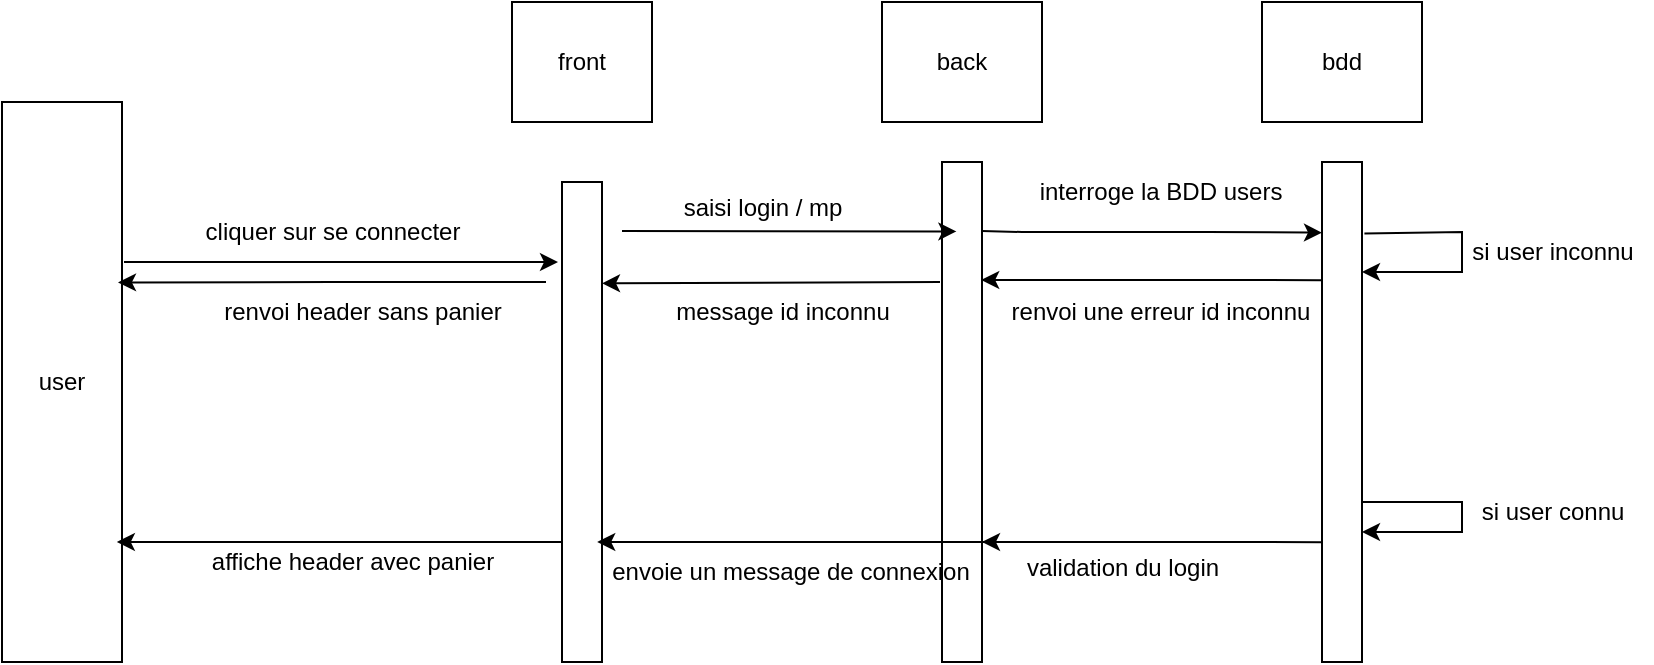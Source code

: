<mxfile version="24.7.12">
  <diagram name="Page-1" id="rXCuF8FtUP5aOPSfzfbm">
    <mxGraphModel dx="1290" dy="522" grid="1" gridSize="10" guides="1" tooltips="1" connect="1" arrows="1" fold="1" page="1" pageScale="1" pageWidth="827" pageHeight="1169" math="0" shadow="0">
      <root>
        <mxCell id="0" />
        <mxCell id="1" parent="0" />
        <mxCell id="5uYS1BCheo57BX3cpmRm-2" value="user" style="rounded=0;whiteSpace=wrap;html=1;" parent="1" vertex="1">
          <mxGeometry x="20" y="240" width="60" height="280" as="geometry" />
        </mxCell>
        <mxCell id="5uYS1BCheo57BX3cpmRm-3" value="" style="rounded=0;whiteSpace=wrap;html=1;" parent="1" vertex="1">
          <mxGeometry x="300" y="280" width="20" height="240" as="geometry" />
        </mxCell>
        <mxCell id="5uYS1BCheo57BX3cpmRm-4" value="" style="rounded=0;whiteSpace=wrap;html=1;" parent="1" vertex="1">
          <mxGeometry x="490" y="270" width="20" height="250" as="geometry" />
        </mxCell>
        <mxCell id="5uYS1BCheo57BX3cpmRm-5" value="" style="rounded=0;whiteSpace=wrap;html=1;" parent="1" vertex="1">
          <mxGeometry x="680" y="270" width="20" height="250" as="geometry" />
        </mxCell>
        <mxCell id="5uYS1BCheo57BX3cpmRm-6" value="front" style="rounded=0;whiteSpace=wrap;html=1;" parent="1" vertex="1">
          <mxGeometry x="275" y="190" width="70" height="60" as="geometry" />
        </mxCell>
        <mxCell id="5uYS1BCheo57BX3cpmRm-7" value="back" style="rounded=0;whiteSpace=wrap;html=1;" parent="1" vertex="1">
          <mxGeometry x="460" y="190" width="80" height="60" as="geometry" />
        </mxCell>
        <mxCell id="5uYS1BCheo57BX3cpmRm-8" value="bdd" style="rounded=0;whiteSpace=wrap;html=1;" parent="1" vertex="1">
          <mxGeometry x="650" y="190" width="80" height="60" as="geometry" />
        </mxCell>
        <mxCell id="GCo2jeuxj3yod2GUhZTQ-15" value="" style="edgeStyle=none;orthogonalLoop=1;jettySize=auto;html=1;rounded=0;" edge="1" parent="1">
          <mxGeometry width="80" relative="1" as="geometry">
            <mxPoint x="81" y="320" as="sourcePoint" />
            <mxPoint x="298" y="320" as="targetPoint" />
            <Array as="points">
              <mxPoint x="170" y="320" />
              <mxPoint x="240" y="320" />
            </Array>
          </mxGeometry>
        </mxCell>
        <mxCell id="GCo2jeuxj3yod2GUhZTQ-18" value="" style="endArrow=classic;html=1;rounded=0;entryX=1.05;entryY=0.653;entryDx=0;entryDy=0;entryPerimeter=0;" edge="1" parent="1">
          <mxGeometry width="50" height="50" relative="1" as="geometry">
            <mxPoint x="292" y="330" as="sourcePoint" />
            <mxPoint x="78" y="330.2" as="targetPoint" />
            <Array as="points">
              <mxPoint x="185" y="330" />
            </Array>
          </mxGeometry>
        </mxCell>
        <mxCell id="GCo2jeuxj3yod2GUhZTQ-20" value="cliquer sur se connecter" style="text;html=1;align=center;verticalAlign=middle;resizable=0;points=[];autosize=1;strokeColor=none;fillColor=none;" vertex="1" parent="1">
          <mxGeometry x="110" y="290" width="150" height="30" as="geometry" />
        </mxCell>
        <mxCell id="GCo2jeuxj3yod2GUhZTQ-21" value="" style="endArrow=classic;html=1;rounded=0;entryX=0.957;entryY=0.651;entryDx=0;entryDy=0;entryPerimeter=0;exitX=0;exitY=0.668;exitDx=0;exitDy=0;exitPerimeter=0;" edge="1" parent="1">
          <mxGeometry width="50" height="50" relative="1" as="geometry">
            <mxPoint x="300" y="460.04" as="sourcePoint" />
            <mxPoint x="77.42" y="460.0" as="targetPoint" />
          </mxGeometry>
        </mxCell>
        <mxCell id="GCo2jeuxj3yod2GUhZTQ-22" value="renvoi header sans panier" style="text;html=1;align=center;verticalAlign=middle;resizable=0;points=[];autosize=1;strokeColor=none;fillColor=none;" vertex="1" parent="1">
          <mxGeometry x="120" y="330" width="160" height="30" as="geometry" />
        </mxCell>
        <mxCell id="GCo2jeuxj3yod2GUhZTQ-24" value="" style="endArrow=classic;html=1;rounded=0;entryX=-0.13;entryY=0.404;entryDx=0;entryDy=0;entryPerimeter=0;exitX=1;exitY=0.138;exitDx=0;exitDy=0;exitPerimeter=0;" edge="1" parent="1" source="5uYS1BCheo57BX3cpmRm-4">
          <mxGeometry width="50" height="50" relative="1" as="geometry">
            <mxPoint x="560" y="305" as="sourcePoint" />
            <mxPoint x="680.0" y="305.32" as="targetPoint" />
            <Array as="points">
              <mxPoint x="530" y="305" />
              <mxPoint x="622.6" y="305" />
            </Array>
          </mxGeometry>
        </mxCell>
        <mxCell id="GCo2jeuxj3yod2GUhZTQ-26" value="interroge la BDD users" style="text;html=1;align=center;verticalAlign=middle;resizable=0;points=[];autosize=1;strokeColor=none;fillColor=none;" vertex="1" parent="1">
          <mxGeometry x="529" y="270" width="140" height="30" as="geometry" />
        </mxCell>
        <mxCell id="GCo2jeuxj3yod2GUhZTQ-30" value="" style="endArrow=classic;html=1;rounded=0;exitX=-0.05;exitY=0.408;exitDx=0;exitDy=0;exitPerimeter=0;entryX=0.83;entryY=0.408;entryDx=0;entryDy=0;entryPerimeter=0;" edge="1" parent="1">
          <mxGeometry width="50" height="50" relative="1" as="geometry">
            <mxPoint x="520" y="460" as="sourcePoint" />
            <mxPoint x="317.6" y="460" as="targetPoint" />
          </mxGeometry>
        </mxCell>
        <mxCell id="GCo2jeuxj3yod2GUhZTQ-32" value="" style="endArrow=classic;html=1;rounded=0;entryX=1.23;entryY=0.726;entryDx=0;entryDy=0;entryPerimeter=0;" edge="1" parent="1">
          <mxGeometry width="50" height="50" relative="1" as="geometry">
            <mxPoint x="489" y="330" as="sourcePoint" />
            <mxPoint x="320.0" y="330.66" as="targetPoint" />
          </mxGeometry>
        </mxCell>
        <mxCell id="GCo2jeuxj3yod2GUhZTQ-38" value="" style="edgeStyle=none;orthogonalLoop=1;jettySize=auto;html=1;rounded=0;exitX=1.06;exitY=0.093;exitDx=0;exitDy=0;exitPerimeter=0;" edge="1" parent="1">
          <mxGeometry width="80" relative="1" as="geometry">
            <mxPoint x="701.2" y="305.69" as="sourcePoint" />
            <mxPoint x="700" y="325" as="targetPoint" />
            <Array as="points">
              <mxPoint x="750" y="305" />
              <mxPoint x="750" y="325" />
              <mxPoint x="730" y="325" />
              <mxPoint x="710" y="325" />
            </Array>
          </mxGeometry>
        </mxCell>
        <mxCell id="GCo2jeuxj3yod2GUhZTQ-39" value="si user inconnu" style="text;html=1;align=center;verticalAlign=middle;resizable=0;points=[];autosize=1;strokeColor=none;fillColor=none;" vertex="1" parent="1">
          <mxGeometry x="745" y="300" width="100" height="30" as="geometry" />
        </mxCell>
        <mxCell id="GCo2jeuxj3yod2GUhZTQ-40" value="renvoi une erreur id inconnu" style="text;html=1;align=center;verticalAlign=middle;resizable=0;points=[];autosize=1;strokeColor=none;fillColor=none;" vertex="1" parent="1">
          <mxGeometry x="514" y="330" width="170" height="30" as="geometry" />
        </mxCell>
        <mxCell id="GCo2jeuxj3yod2GUhZTQ-41" value="si user connu" style="text;html=1;align=center;verticalAlign=middle;resizable=0;points=[];autosize=1;strokeColor=none;fillColor=none;" vertex="1" parent="1">
          <mxGeometry x="750" y="430" width="90" height="30" as="geometry" />
        </mxCell>
        <mxCell id="GCo2jeuxj3yod2GUhZTQ-42" value="" style="edgeStyle=none;orthogonalLoop=1;jettySize=auto;html=1;rounded=0;entryX=1.02;entryY=0.202;entryDx=0;entryDy=0;entryPerimeter=0;" edge="1" parent="1">
          <mxGeometry width="80" relative="1" as="geometry">
            <mxPoint x="700" y="440" as="sourcePoint" />
            <mxPoint x="700" y="455" as="targetPoint" />
            <Array as="points">
              <mxPoint x="720" y="440" />
              <mxPoint x="750" y="440" />
              <mxPoint x="750" y="455" />
            </Array>
          </mxGeometry>
        </mxCell>
        <mxCell id="GCo2jeuxj3yod2GUhZTQ-43" value="envoie un message de connexion" style="text;html=1;align=center;verticalAlign=middle;resizable=0;points=[];autosize=1;strokeColor=none;fillColor=none;" vertex="1" parent="1">
          <mxGeometry x="314" y="460" width="200" height="30" as="geometry" />
        </mxCell>
        <mxCell id="GCo2jeuxj3yod2GUhZTQ-44" value="affiche header avec panier" style="text;html=1;align=center;verticalAlign=middle;resizable=0;points=[];autosize=1;strokeColor=none;fillColor=none;" vertex="1" parent="1">
          <mxGeometry x="115" y="455" width="160" height="30" as="geometry" />
        </mxCell>
        <mxCell id="GCo2jeuxj3yod2GUhZTQ-45" value="" style="endArrow=classic;html=1;rounded=0;exitX=0.02;exitY=0.179;exitDx=0;exitDy=0;exitPerimeter=0;" edge="1" parent="1">
          <mxGeometry width="50" height="50" relative="1" as="geometry">
            <mxPoint x="680.4" y="460.07" as="sourcePoint" />
            <mxPoint x="510" y="460" as="targetPoint" />
          </mxGeometry>
        </mxCell>
        <mxCell id="GCo2jeuxj3yod2GUhZTQ-46" value="" style="endArrow=classic;html=1;rounded=0;exitX=1.14;exitY=0.059;exitDx=0;exitDy=0;exitPerimeter=0;entryX=0;entryY=0.09;entryDx=0;entryDy=0;entryPerimeter=0;" edge="1" parent="1">
          <mxGeometry width="50" height="50" relative="1" as="geometry">
            <mxPoint x="330.0" y="304.5" as="sourcePoint" />
            <mxPoint x="497.2" y="304.73" as="targetPoint" />
          </mxGeometry>
        </mxCell>
        <mxCell id="GCo2jeuxj3yod2GUhZTQ-47" value="saisi login / mp" style="text;html=1;align=center;verticalAlign=middle;resizable=0;points=[];autosize=1;strokeColor=none;fillColor=none;" vertex="1" parent="1">
          <mxGeometry x="350" y="278" width="100" height="30" as="geometry" />
        </mxCell>
        <mxCell id="GCo2jeuxj3yod2GUhZTQ-48" value="message id inconnu" style="text;html=1;align=center;verticalAlign=middle;resizable=0;points=[];autosize=1;strokeColor=none;fillColor=none;" vertex="1" parent="1">
          <mxGeometry x="345" y="330" width="130" height="30" as="geometry" />
        </mxCell>
        <mxCell id="GCo2jeuxj3yod2GUhZTQ-50" value="" style="endArrow=classic;html=1;rounded=0;exitX=0.02;exitY=0.179;exitDx=0;exitDy=0;exitPerimeter=0;" edge="1" parent="1">
          <mxGeometry width="50" height="50" relative="1" as="geometry">
            <mxPoint x="680.0" y="329.07" as="sourcePoint" />
            <mxPoint x="509.6" y="329" as="targetPoint" />
          </mxGeometry>
        </mxCell>
        <mxCell id="GCo2jeuxj3yod2GUhZTQ-51" value="validation du login" style="text;html=1;align=center;verticalAlign=middle;resizable=0;points=[];autosize=1;strokeColor=none;fillColor=none;" vertex="1" parent="1">
          <mxGeometry x="520" y="458" width="120" height="30" as="geometry" />
        </mxCell>
      </root>
    </mxGraphModel>
  </diagram>
</mxfile>
